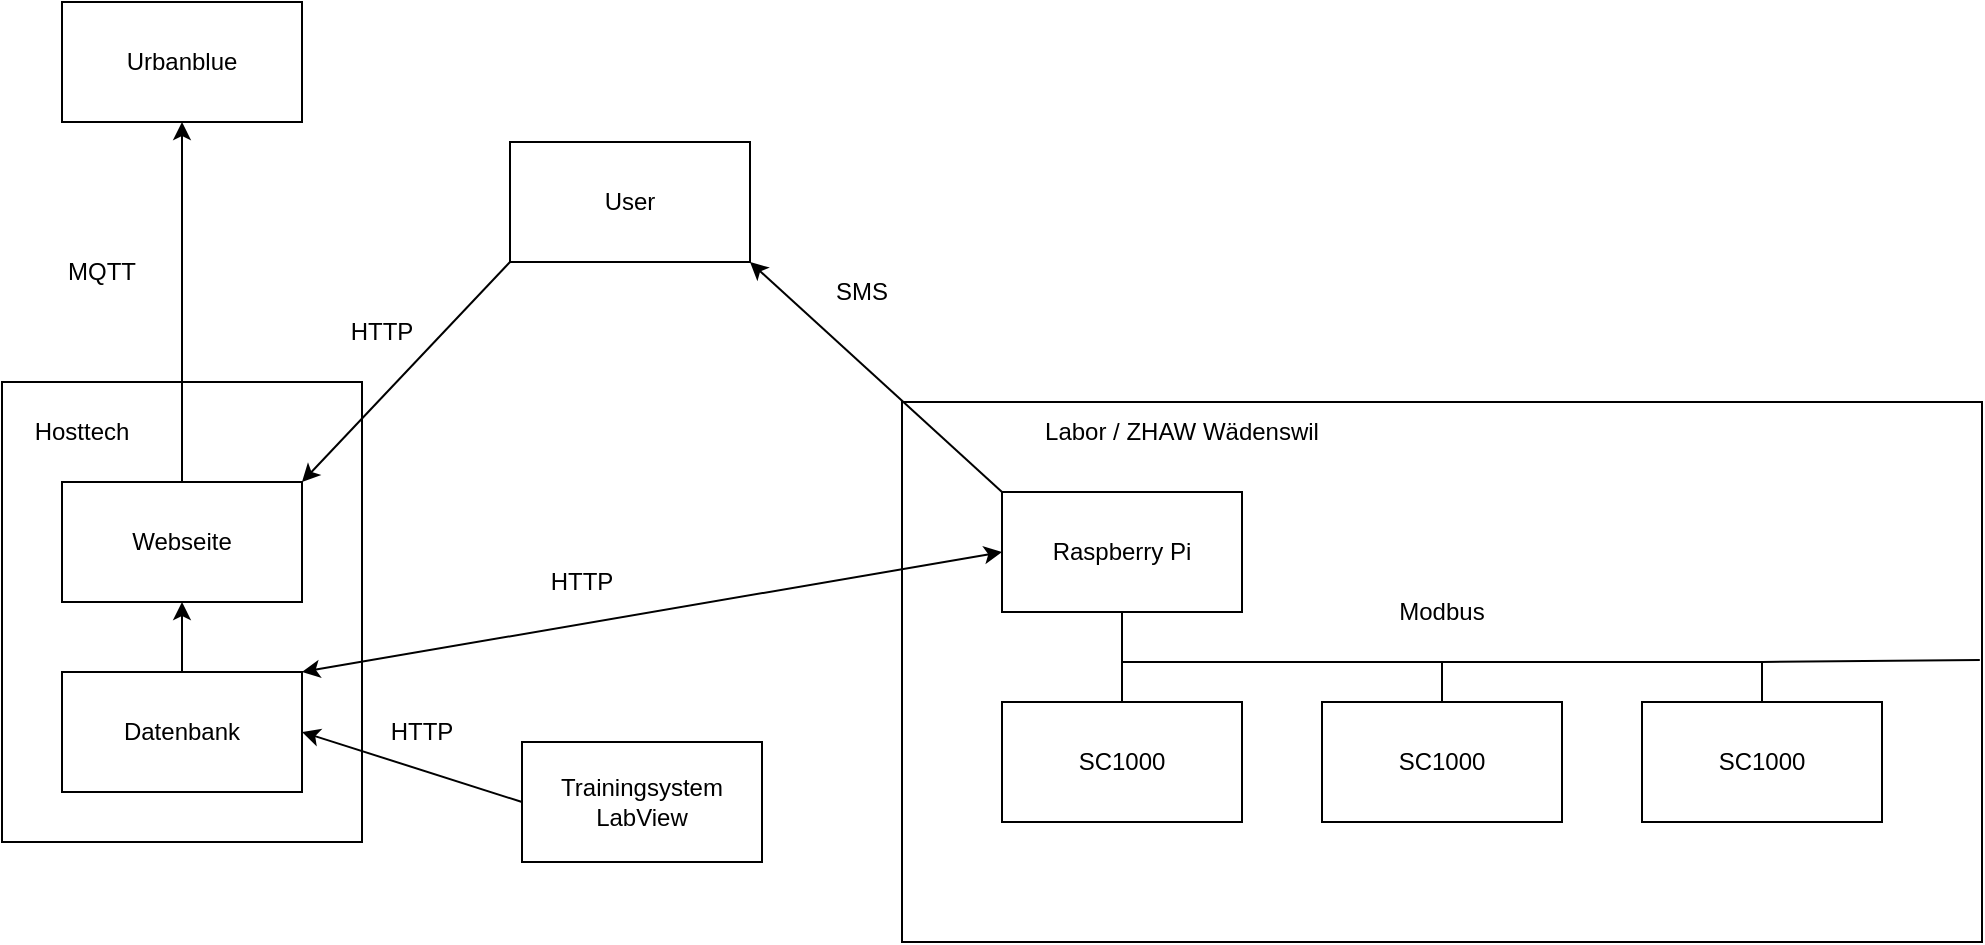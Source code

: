 <mxfile version="15.7.1" type="device"><diagram id="eItBakVW34aY8zaYOI3j" name="Page-1"><mxGraphModel dx="1422" dy="790" grid="1" gridSize="10" guides="1" tooltips="1" connect="1" arrows="1" fold="1" page="1" pageScale="1" pageWidth="827" pageHeight="1169" math="0" shadow="0"><root><mxCell id="0"/><mxCell id="1" parent="0"/><mxCell id="1EUqR46wt9217O1hRHGf-2" value="" style="rounded=0;whiteSpace=wrap;html=1;" vertex="1" parent="1"><mxGeometry x="490" y="290" width="540" height="270" as="geometry"/></mxCell><mxCell id="1EUqR46wt9217O1hRHGf-1" value="" style="rounded=0;whiteSpace=wrap;html=1;" vertex="1" parent="1"><mxGeometry x="40" y="280" width="180" height="230" as="geometry"/></mxCell><mxCell id="1EUqR46wt9217O1hRHGf-3" value="Raspberry Pi" style="rounded=0;whiteSpace=wrap;html=1;" vertex="1" parent="1"><mxGeometry x="540" y="335" width="120" height="60" as="geometry"/></mxCell><mxCell id="1EUqR46wt9217O1hRHGf-4" value="SC1000" style="rounded=0;whiteSpace=wrap;html=1;" vertex="1" parent="1"><mxGeometry x="540" y="440" width="120" height="60" as="geometry"/></mxCell><mxCell id="1EUqR46wt9217O1hRHGf-5" value="SC1000" style="rounded=0;whiteSpace=wrap;html=1;" vertex="1" parent="1"><mxGeometry x="700" y="440" width="120" height="60" as="geometry"/></mxCell><mxCell id="1EUqR46wt9217O1hRHGf-6" value="SC1000" style="rounded=0;whiteSpace=wrap;html=1;" vertex="1" parent="1"><mxGeometry x="860" y="440" width="120" height="60" as="geometry"/></mxCell><mxCell id="1EUqR46wt9217O1hRHGf-8" value="Trainingsystem&lt;br&gt;LabView" style="rounded=0;whiteSpace=wrap;html=1;" vertex="1" parent="1"><mxGeometry x="300" y="460" width="120" height="60" as="geometry"/></mxCell><mxCell id="1EUqR46wt9217O1hRHGf-9" value="Urbanblue" style="rounded=0;whiteSpace=wrap;html=1;" vertex="1" parent="1"><mxGeometry x="70" y="90" width="120" height="60" as="geometry"/></mxCell><mxCell id="1EUqR46wt9217O1hRHGf-10" value="Webseite" style="rounded=0;whiteSpace=wrap;html=1;" vertex="1" parent="1"><mxGeometry x="70" y="330" width="120" height="60" as="geometry"/></mxCell><mxCell id="1EUqR46wt9217O1hRHGf-11" value="Datenbank" style="rounded=0;whiteSpace=wrap;html=1;" vertex="1" parent="1"><mxGeometry x="70" y="425" width="120" height="60" as="geometry"/></mxCell><mxCell id="1EUqR46wt9217O1hRHGf-13" value="User" style="rounded=0;whiteSpace=wrap;html=1;" vertex="1" parent="1"><mxGeometry x="294" y="160" width="120" height="60" as="geometry"/></mxCell><mxCell id="1EUqR46wt9217O1hRHGf-16" value="" style="endArrow=none;html=1;rounded=0;entryX=0.5;entryY=1;entryDx=0;entryDy=0;exitX=0.5;exitY=0;exitDx=0;exitDy=0;" edge="1" parent="1" source="1EUqR46wt9217O1hRHGf-4" target="1EUqR46wt9217O1hRHGf-3"><mxGeometry width="50" height="50" relative="1" as="geometry"><mxPoint x="410" y="380" as="sourcePoint"/><mxPoint x="460" y="330" as="targetPoint"/></mxGeometry></mxCell><mxCell id="1EUqR46wt9217O1hRHGf-17" value="" style="endArrow=none;html=1;rounded=0;entryX=0.5;entryY=0;entryDx=0;entryDy=0;" edge="1" parent="1" target="1EUqR46wt9217O1hRHGf-6"><mxGeometry width="50" height="50" relative="1" as="geometry"><mxPoint x="600" y="420" as="sourcePoint"/><mxPoint x="800" y="400" as="targetPoint"/><Array as="points"><mxPoint x="920" y="420"/></Array></mxGeometry></mxCell><mxCell id="1EUqR46wt9217O1hRHGf-18" value="" style="endArrow=none;html=1;rounded=0;exitX=0.5;exitY=0;exitDx=0;exitDy=0;" edge="1" parent="1" source="1EUqR46wt9217O1hRHGf-5"><mxGeometry width="50" height="50" relative="1" as="geometry"><mxPoint x="410" y="380" as="sourcePoint"/><mxPoint x="760" y="420" as="targetPoint"/></mxGeometry></mxCell><mxCell id="1EUqR46wt9217O1hRHGf-19" value="Modbus" style="text;html=1;strokeColor=none;fillColor=none;align=center;verticalAlign=middle;whiteSpace=wrap;rounded=0;" vertex="1" parent="1"><mxGeometry x="730" y="380" width="60" height="30" as="geometry"/></mxCell><mxCell id="1EUqR46wt9217O1hRHGf-20" value="" style="endArrow=classic;startArrow=classic;html=1;rounded=0;exitX=1;exitY=0;exitDx=0;exitDy=0;entryX=0;entryY=0.5;entryDx=0;entryDy=0;" edge="1" parent="1" source="1EUqR46wt9217O1hRHGf-11" target="1EUqR46wt9217O1hRHGf-3"><mxGeometry width="50" height="50" relative="1" as="geometry"><mxPoint x="400" y="360" as="sourcePoint"/><mxPoint x="450" y="310" as="targetPoint"/></mxGeometry></mxCell><mxCell id="1EUqR46wt9217O1hRHGf-21" value="" style="endArrow=classic;html=1;rounded=0;entryX=1;entryY=1;entryDx=0;entryDy=0;exitX=0;exitY=0;exitDx=0;exitDy=0;" edge="1" parent="1" source="1EUqR46wt9217O1hRHGf-3" target="1EUqR46wt9217O1hRHGf-13"><mxGeometry width="50" height="50" relative="1" as="geometry"><mxPoint x="570" y="280" as="sourcePoint"/><mxPoint x="620" y="230" as="targetPoint"/></mxGeometry></mxCell><mxCell id="1EUqR46wt9217O1hRHGf-22" value="" style="endArrow=classic;html=1;rounded=0;exitX=0.5;exitY=0;exitDx=0;exitDy=0;entryX=0.5;entryY=1;entryDx=0;entryDy=0;" edge="1" parent="1" source="1EUqR46wt9217O1hRHGf-10" target="1EUqR46wt9217O1hRHGf-9"><mxGeometry width="50" height="50" relative="1" as="geometry"><mxPoint x="360" y="310" as="sourcePoint"/><mxPoint x="410" y="260" as="targetPoint"/></mxGeometry></mxCell><mxCell id="1EUqR46wt9217O1hRHGf-23" value="" style="endArrow=classic;html=1;rounded=0;exitX=0;exitY=0.5;exitDx=0;exitDy=0;entryX=1;entryY=0.5;entryDx=0;entryDy=0;" edge="1" parent="1" source="1EUqR46wt9217O1hRHGf-8" target="1EUqR46wt9217O1hRHGf-11"><mxGeometry width="50" height="50" relative="1" as="geometry"><mxPoint x="380" y="360" as="sourcePoint"/><mxPoint x="430" y="310" as="targetPoint"/></mxGeometry></mxCell><mxCell id="1EUqR46wt9217O1hRHGf-24" value="" style="endArrow=classic;html=1;rounded=0;entryX=1;entryY=0;entryDx=0;entryDy=0;exitX=0;exitY=1;exitDx=0;exitDy=0;" edge="1" parent="1" source="1EUqR46wt9217O1hRHGf-13" target="1EUqR46wt9217O1hRHGf-10"><mxGeometry width="50" height="50" relative="1" as="geometry"><mxPoint x="490" y="400" as="sourcePoint"/><mxPoint x="540" y="350" as="targetPoint"/></mxGeometry></mxCell><mxCell id="1EUqR46wt9217O1hRHGf-25" value="" style="endArrow=classic;html=1;rounded=0;entryX=0.5;entryY=1;entryDx=0;entryDy=0;exitX=0.5;exitY=0;exitDx=0;exitDy=0;" edge="1" parent="1" source="1EUqR46wt9217O1hRHGf-11" target="1EUqR46wt9217O1hRHGf-10"><mxGeometry width="50" height="50" relative="1" as="geometry"><mxPoint x="-130" y="390" as="sourcePoint"/><mxPoint x="20" y="380" as="targetPoint"/></mxGeometry></mxCell><mxCell id="1EUqR46wt9217O1hRHGf-26" value="Hosttech" style="text;html=1;strokeColor=none;fillColor=none;align=center;verticalAlign=middle;whiteSpace=wrap;rounded=0;" vertex="1" parent="1"><mxGeometry x="50" y="290" width="60" height="30" as="geometry"/></mxCell><mxCell id="1EUqR46wt9217O1hRHGf-27" value="MQTT" style="text;html=1;strokeColor=none;fillColor=none;align=center;verticalAlign=middle;whiteSpace=wrap;rounded=0;" vertex="1" parent="1"><mxGeometry x="60" y="210" width="60" height="30" as="geometry"/></mxCell><mxCell id="1EUqR46wt9217O1hRHGf-28" value="HTTP" style="text;html=1;strokeColor=none;fillColor=none;align=center;verticalAlign=middle;whiteSpace=wrap;rounded=0;" vertex="1" parent="1"><mxGeometry x="300" y="365" width="60" height="30" as="geometry"/></mxCell><mxCell id="1EUqR46wt9217O1hRHGf-29" value="HTTP" style="text;html=1;strokeColor=none;fillColor=none;align=center;verticalAlign=middle;whiteSpace=wrap;rounded=0;" vertex="1" parent="1"><mxGeometry x="220" y="440" width="60" height="30" as="geometry"/></mxCell><mxCell id="1EUqR46wt9217O1hRHGf-30" value="HTTP" style="text;html=1;strokeColor=none;fillColor=none;align=center;verticalAlign=middle;whiteSpace=wrap;rounded=0;" vertex="1" parent="1"><mxGeometry x="200" y="240" width="60" height="30" as="geometry"/></mxCell><mxCell id="1EUqR46wt9217O1hRHGf-31" value="SMS" style="text;html=1;strokeColor=none;fillColor=none;align=center;verticalAlign=middle;whiteSpace=wrap;rounded=0;" vertex="1" parent="1"><mxGeometry x="440" y="220" width="60" height="30" as="geometry"/></mxCell><mxCell id="1EUqR46wt9217O1hRHGf-32" value="" style="endArrow=none;html=1;rounded=0;entryX=0.998;entryY=0.478;entryDx=0;entryDy=0;entryPerimeter=0;" edge="1" parent="1" target="1EUqR46wt9217O1hRHGf-2"><mxGeometry width="50" height="50" relative="1" as="geometry"><mxPoint x="920" y="420" as="sourcePoint"/><mxPoint x="540" y="350" as="targetPoint"/></mxGeometry></mxCell><mxCell id="1EUqR46wt9217O1hRHGf-33" value="Labor / ZHAW Wädenswil" style="text;html=1;strokeColor=none;fillColor=none;align=center;verticalAlign=middle;whiteSpace=wrap;rounded=0;" vertex="1" parent="1"><mxGeometry x="540" y="290" width="180" height="30" as="geometry"/></mxCell></root></mxGraphModel></diagram></mxfile>